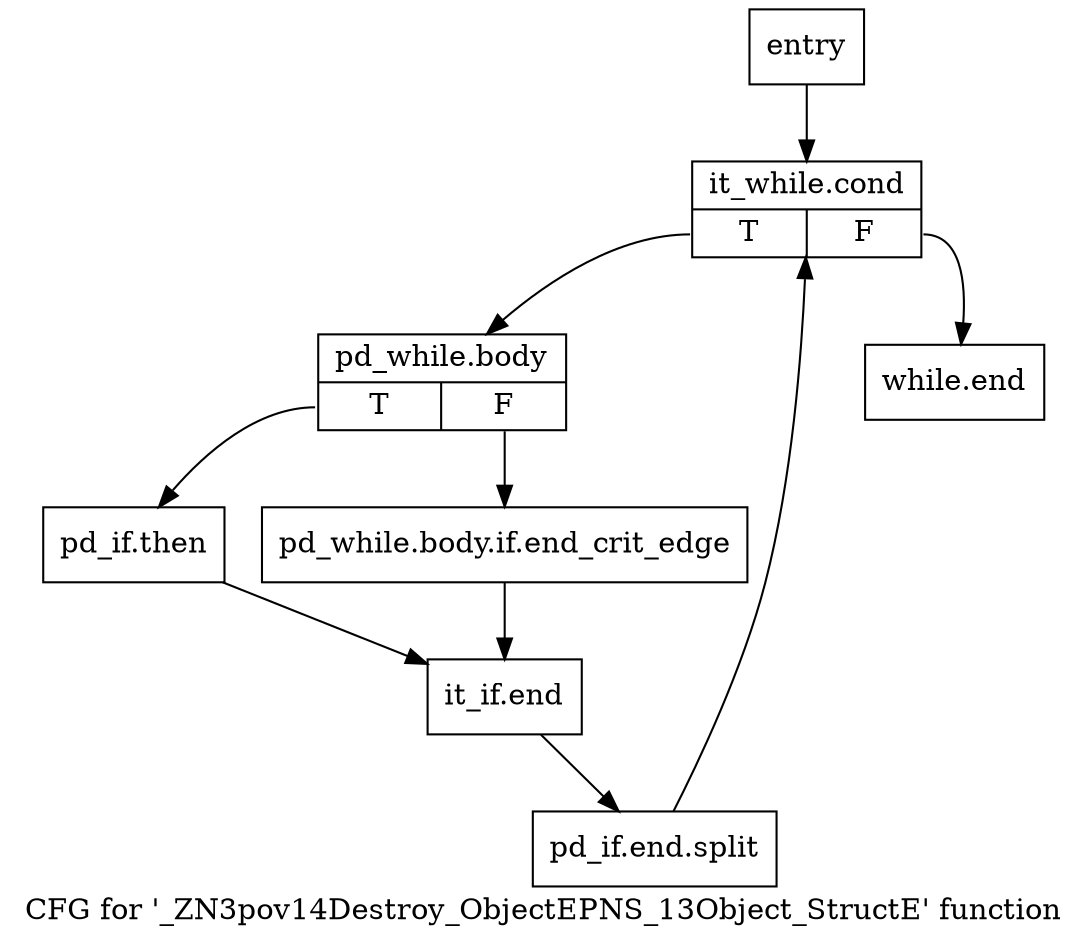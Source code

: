 digraph "CFG for '_ZN3pov14Destroy_ObjectEPNS_13Object_StructE' function" {
	label="CFG for '_ZN3pov14Destroy_ObjectEPNS_13Object_StructE' function";

	Node0x176dff0 [shape=record,label="{entry}"];
	Node0x176dff0 -> Node0x176e040;
	Node0x176e040 [shape=record,label="{it_while.cond|{<s0>T|<s1>F}}"];
	Node0x176e040:s0 -> Node0x176e090;
	Node0x176e040:s1 -> Node0x176e1d0;
	Node0x176e090 [shape=record,label="{pd_while.body|{<s0>T|<s1>F}}"];
	Node0x176e090:s0 -> Node0x176e130;
	Node0x176e090:s1 -> Node0x176e0e0;
	Node0x176e0e0 [shape=record,label="{pd_while.body.if.end_crit_edge}"];
	Node0x176e0e0 -> Node0x176e180;
	Node0x176e130 [shape=record,label="{pd_if.then}"];
	Node0x176e130 -> Node0x176e180;
	Node0x176e180 [shape=record,label="{it_if.end}"];
	Node0x176e180 -> Node0x30625d0;
	Node0x30625d0 [shape=record,label="{pd_if.end.split}"];
	Node0x30625d0 -> Node0x176e040;
	Node0x176e1d0 [shape=record,label="{while.end}"];
}
